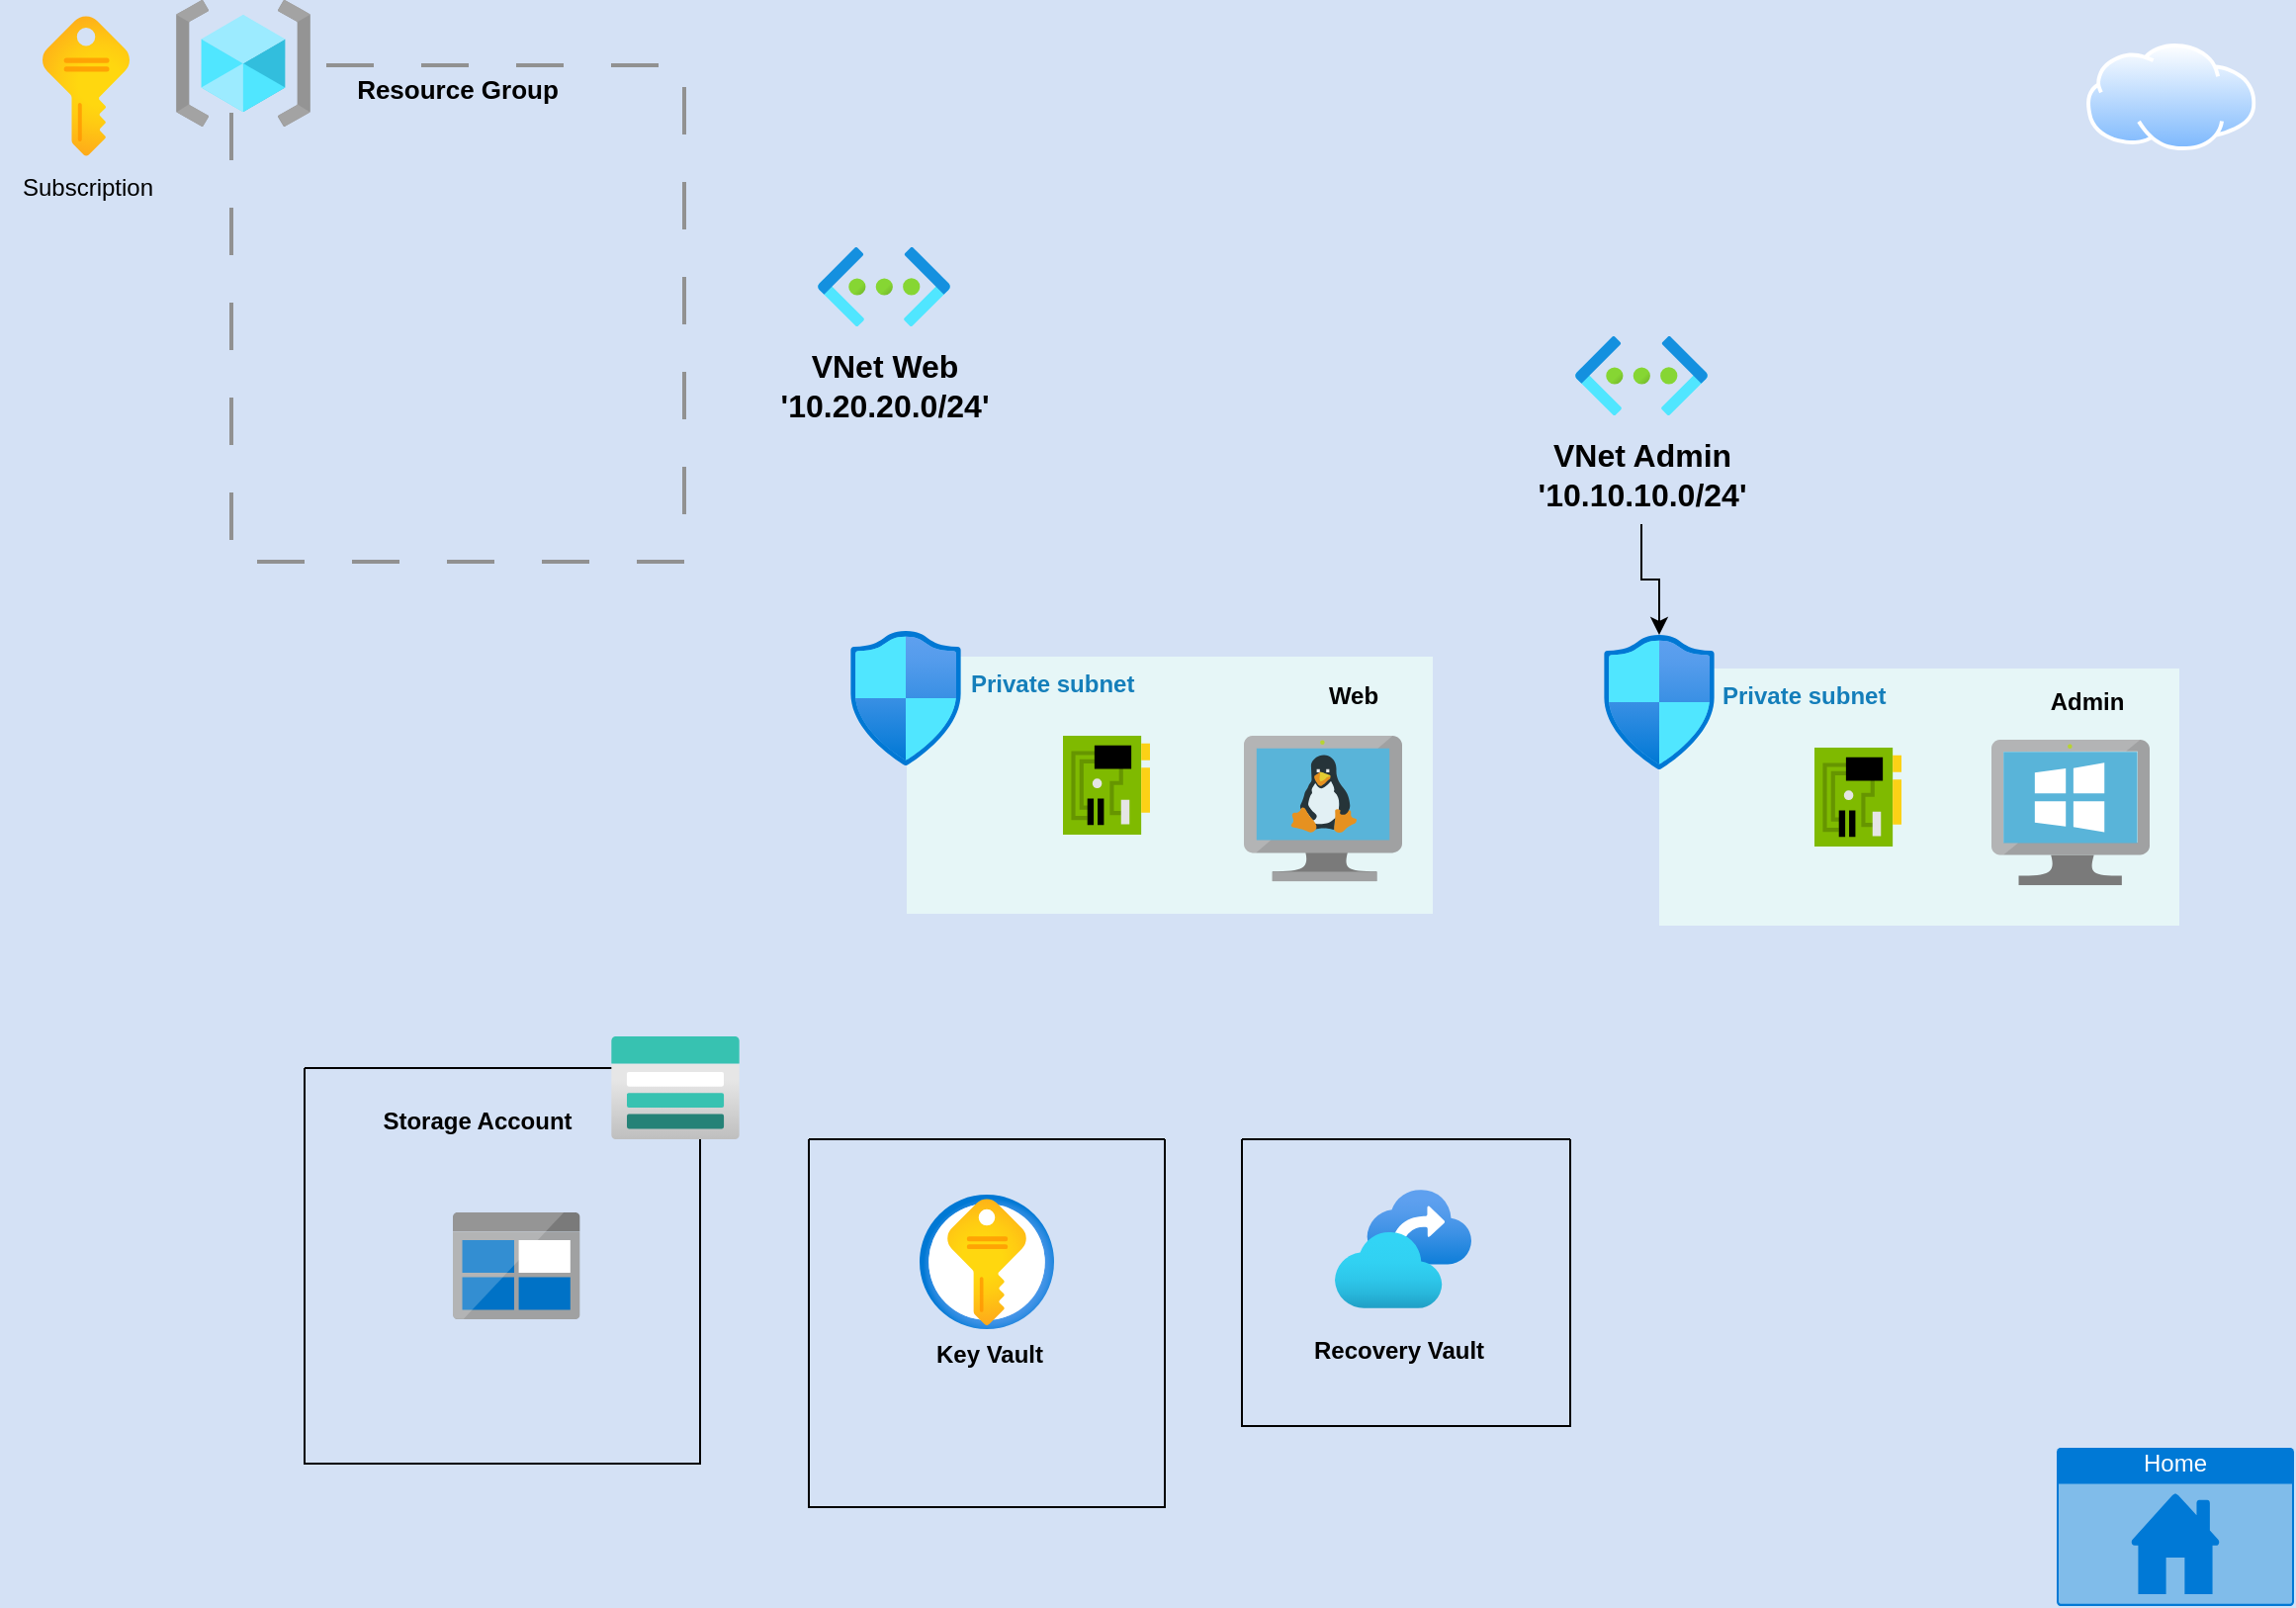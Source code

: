 <mxfile version="23.0.2" type="github">
  <diagram name="Page-1" id="JEni4N4xN4MO65VJZSVJ">
    <mxGraphModel dx="1509" dy="823" grid="0" gridSize="10" guides="1" tooltips="1" connect="1" arrows="1" fold="1" page="1" pageScale="1" pageWidth="1169" pageHeight="827" background="#D4E1F5" math="0" shadow="0">
      <root>
        <mxCell id="0" />
        <mxCell id="1" parent="0" />
        <mxCell id="yg5hyfQdusnZHyedkA8o-5" value="Home" style="html=1;whiteSpace=wrap;strokeColor=none;fillColor=#0079D6;labelPosition=center;verticalLabelPosition=middle;verticalAlign=top;align=center;fontSize=12;outlineConnect=0;spacingTop=-6;fontColor=#FFFFFF;sketch=0;shape=mxgraph.sitemap.home;" parent="1" vertex="1">
          <mxGeometry x="1042" y="738" width="120" height="80" as="geometry" />
        </mxCell>
        <mxCell id="yg5hyfQdusnZHyedkA8o-7" value="" style="image;aspect=fixed;html=1;points=[];align=center;fontSize=12;image=img/lib/azure2/networking/Virtual_Networks.svg;" parent="1" vertex="1">
          <mxGeometry x="798.5" y="176" width="67" height="40" as="geometry" />
        </mxCell>
        <mxCell id="yg5hyfQdusnZHyedkA8o-8" value="" style="image;aspect=fixed;html=1;points=[];align=center;fontSize=12;image=img/lib/azure2/networking/Virtual_Networks.svg;" parent="1" vertex="1">
          <mxGeometry x="415.5" y="131" width="67" height="40" as="geometry" />
        </mxCell>
        <mxCell id="yg5hyfQdusnZHyedkA8o-145" value="" style="image;aspect=fixed;html=1;points=[];align=center;fontSize=12;image=img/lib/azure2/general/Subscriptions.svg;" parent="1" vertex="1">
          <mxGeometry x="23.5" y="14" width="44" height="71" as="geometry" />
        </mxCell>
        <mxCell id="yg5hyfQdusnZHyedkA8o-148" value="&lt;b&gt;&lt;font style=&quot;font-size: 13px;&quot;&gt;Resource Group&lt;/font&gt;&lt;/b&gt;" style="fontStyle=0;verticalAlign=top;align=center;spacingTop=-2;fillColor=none;rounded=0;whiteSpace=wrap;html=1;strokeColor=#919191;strokeWidth=2;dashed=1;container=1;collapsible=0;expand=0;recursiveResize=0;dashPattern=12 12;" parent="1" vertex="1">
          <mxGeometry x="119" y="39" width="229" height="251" as="geometry" />
        </mxCell>
        <mxCell id="yg5hyfQdusnZHyedkA8o-146" value="" style="image;aspect=fixed;html=1;points=[];align=center;fontSize=12;image=img/lib/azure2/general/Resource_Groups.svg;" parent="yg5hyfQdusnZHyedkA8o-148" vertex="1">
          <mxGeometry x="-28" y="-33" width="68" height="64" as="geometry" />
        </mxCell>
        <mxCell id="yg5hyfQdusnZHyedkA8o-152" value="" style="image;aspect=fixed;perimeter=ellipsePerimeter;html=1;align=center;shadow=0;dashed=0;spacingTop=3;image=img/lib/active_directory/internet_cloud.svg;" parent="1" vertex="1">
          <mxGeometry x="1057" y="28" width="85.71" height="54" as="geometry" />
        </mxCell>
        <mxCell id="ELRano72_kiBZfm_JEAF-4" value="" style="swimlane;startSize=0;" vertex="1" parent="1">
          <mxGeometry x="156" y="546" width="200" height="200" as="geometry">
            <mxRectangle x="117" y="589" width="50" height="44" as="alternateBounds" />
          </mxGeometry>
        </mxCell>
        <mxCell id="yg5hyfQdusnZHyedkA8o-141" value="" style="image;aspect=fixed;html=1;points=[];align=center;fontSize=12;image=img/lib/azure2/storage/Storage_Accounts.svg;" parent="ELRano72_kiBZfm_JEAF-4" vertex="1">
          <mxGeometry x="155" y="-16" width="65" height="52" as="geometry" />
        </mxCell>
        <mxCell id="yg5hyfQdusnZHyedkA8o-142" value="" style="image;sketch=0;aspect=fixed;html=1;points=[];align=center;fontSize=12;image=img/lib/mscae/BlobBlock.svg;" parent="ELRano72_kiBZfm_JEAF-4" vertex="1">
          <mxGeometry x="75" y="73" width="64.29" height="54" as="geometry" />
        </mxCell>
        <mxCell id="ELRano72_kiBZfm_JEAF-25" value="&lt;b&gt;Storage Account&lt;/b&gt;" style="text;html=1;align=center;verticalAlign=middle;resizable=0;points=[];autosize=1;strokeColor=none;fillColor=none;" vertex="1" parent="ELRano72_kiBZfm_JEAF-4">
          <mxGeometry x="30" y="14" width="113" height="26" as="geometry" />
        </mxCell>
        <mxCell id="ELRano72_kiBZfm_JEAF-6" value="" style="swimlane;startSize=0;" vertex="1" parent="1">
          <mxGeometry x="411" y="582" width="180" height="186" as="geometry">
            <mxRectangle x="411" y="582" width="50" height="44" as="alternateBounds" />
          </mxGeometry>
        </mxCell>
        <mxCell id="yg5hyfQdusnZHyedkA8o-143" value="" style="image;aspect=fixed;html=1;points=[];align=center;fontSize=12;image=img/lib/azure2/security/Key_Vaults.svg;" parent="ELRano72_kiBZfm_JEAF-6" vertex="1">
          <mxGeometry x="56" y="28" width="68" height="68" as="geometry" />
        </mxCell>
        <mxCell id="ELRano72_kiBZfm_JEAF-5" value="&lt;div&gt;&lt;b&gt;Key Vault&lt;/b&gt;&lt;/div&gt;" style="text;html=1;align=center;verticalAlign=middle;resizable=0;points=[];autosize=1;strokeColor=none;fillColor=none;" vertex="1" parent="ELRano72_kiBZfm_JEAF-6">
          <mxGeometry x="55.5" y="96" width="70" height="26" as="geometry" />
        </mxCell>
        <mxCell id="ELRano72_kiBZfm_JEAF-10" value="" style="swimlane;startSize=0;" vertex="1" parent="1">
          <mxGeometry x="630" y="582" width="166" height="145" as="geometry">
            <mxRectangle x="890" y="423" width="50" height="44" as="alternateBounds" />
          </mxGeometry>
        </mxCell>
        <mxCell id="ELRano72_kiBZfm_JEAF-9" value="&lt;div&gt;&lt;b&gt;Recovery Vault&lt;/b&gt;&lt;/div&gt;" style="text;html=1;align=center;verticalAlign=middle;resizable=0;points=[];autosize=1;strokeColor=none;fillColor=none;" vertex="1" parent="ELRano72_kiBZfm_JEAF-10">
          <mxGeometry x="28" y="93.5" width="102" height="26" as="geometry" />
        </mxCell>
        <mxCell id="yg5hyfQdusnZHyedkA8o-144" value="" style="image;aspect=fixed;html=1;points=[];align=center;fontSize=12;image=img/lib/azure2/management_governance/Recovery_Services_Vaults.svg;" parent="ELRano72_kiBZfm_JEAF-10" vertex="1">
          <mxGeometry x="47" y="25.5" width="69" height="60" as="geometry" />
        </mxCell>
        <mxCell id="ELRano72_kiBZfm_JEAF-11" value="Subscription" style="text;html=1;align=center;verticalAlign=middle;resizable=0;points=[];autosize=1;strokeColor=none;fillColor=none;" vertex="1" parent="1">
          <mxGeometry x="2" y="88" width="87" height="26" as="geometry" />
        </mxCell>
        <mxCell id="ELRano72_kiBZfm_JEAF-14" value="&lt;div style=&quot;font-size: 16px;&quot;&gt;&lt;b&gt;&lt;font style=&quot;font-size: 16px;&quot;&gt;VNet Web&lt;/font&gt;&lt;/b&gt;&lt;/div&gt;&lt;div style=&quot;font-size: 16px;&quot;&gt;&lt;b&gt;&lt;font style=&quot;font-size: 16px;&quot;&gt;&#39;10.20.20.0/24&#39;&lt;font style=&quot;font-size: 16px;&quot;&gt;&lt;br&gt;&lt;/font&gt;&lt;/font&gt;&lt;/b&gt;&lt;/div&gt;" style="text;html=1;align=center;verticalAlign=middle;resizable=0;points=[];autosize=1;strokeColor=none;fillColor=none;" vertex="1" parent="1">
          <mxGeometry x="387" y="176" width="124" height="50" as="geometry" />
        </mxCell>
        <mxCell id="ELRano72_kiBZfm_JEAF-15" value="&lt;b&gt;Private subnet&lt;/b&gt;" style="points=[[0,0],[0.25,0],[0.5,0],[0.75,0],[1,0],[1,0.25],[1,0.5],[1,0.75],[1,1],[0.75,1],[0.5,1],[0.25,1],[0,1],[0,0.75],[0,0.5],[0,0.25]];outlineConnect=0;gradientColor=none;html=1;whiteSpace=wrap;fontSize=12;fontStyle=0;container=1;pointerEvents=0;collapsible=0;recursiveResize=0;shape=mxgraph.aws4.group;grIcon=mxgraph.aws4.group_security_group;grStroke=0;strokeColor=#00A4A6;fillColor=#E6F6F7;verticalAlign=top;align=left;spacingLeft=30;fontColor=#147EBA;dashed=0;" vertex="1" parent="1">
          <mxGeometry x="841" y="344" width="263" height="130" as="geometry" />
        </mxCell>
        <mxCell id="yg5hyfQdusnZHyedkA8o-137" value="" style="image;sketch=0;aspect=fixed;html=1;points=[];align=center;fontSize=12;image=img/lib/mscae/NetworkInterfaceCard.svg;" parent="ELRano72_kiBZfm_JEAF-15" vertex="1">
          <mxGeometry x="78.5" y="40" width="44" height="50" as="geometry" />
        </mxCell>
        <mxCell id="yg5hyfQdusnZHyedkA8o-2" value="" style="image;sketch=0;aspect=fixed;html=1;points=[];align=center;fontSize=12;image=img/lib/mscae/VirtualMachineWindows.svg;" parent="ELRano72_kiBZfm_JEAF-15" vertex="1">
          <mxGeometry x="168" y="36.0" width="80" height="73.6" as="geometry" />
        </mxCell>
        <mxCell id="yg5hyfQdusnZHyedkA8o-139" value="" style="image;aspect=fixed;html=1;points=[];align=center;fontSize=12;image=img/lib/azure2/networking/Network_Security_Groups.svg;" parent="ELRano72_kiBZfm_JEAF-15" vertex="1">
          <mxGeometry x="-28" y="-17" width="56.0" height="68" as="geometry" />
        </mxCell>
        <mxCell id="ELRano72_kiBZfm_JEAF-22" value="&lt;b&gt;Admin&lt;/b&gt;" style="text;html=1;align=center;verticalAlign=middle;resizable=0;points=[];autosize=1;strokeColor=none;fillColor=none;" vertex="1" parent="ELRano72_kiBZfm_JEAF-15">
          <mxGeometry x="189" y="4" width="54" height="26" as="geometry" />
        </mxCell>
        <mxCell id="ELRano72_kiBZfm_JEAF-17" value="&lt;b&gt;Private subnet&lt;/b&gt;" style="points=[[0,0],[0.25,0],[0.5,0],[0.75,0],[1,0],[1,0.25],[1,0.5],[1,0.75],[1,1],[0.75,1],[0.5,1],[0.25,1],[0,1],[0,0.75],[0,0.5],[0,0.25]];outlineConnect=0;gradientColor=none;html=1;whiteSpace=wrap;fontSize=12;fontStyle=0;container=1;pointerEvents=0;collapsible=0;recursiveResize=0;shape=mxgraph.aws4.group;grIcon=mxgraph.aws4.group_security_group;grStroke=0;strokeColor=#00A4A6;fillColor=#E6F6F7;verticalAlign=top;align=left;spacingLeft=30;fontColor=#147EBA;dashed=0;" vertex="1" parent="1">
          <mxGeometry x="460.5" y="338" width="266" height="130" as="geometry" />
        </mxCell>
        <mxCell id="yg5hyfQdusnZHyedkA8o-138" value="" style="image;sketch=0;aspect=fixed;html=1;points=[];align=center;fontSize=12;image=img/lib/mscae/NetworkInterfaceCard.svg;" parent="ELRano72_kiBZfm_JEAF-17" vertex="1">
          <mxGeometry x="79" y="40" width="44" height="50" as="geometry" />
        </mxCell>
        <mxCell id="yg5hyfQdusnZHyedkA8o-1" value="" style="image;sketch=0;aspect=fixed;html=1;points=[];align=center;fontSize=12;image=img/lib/mscae/VM_Linux.svg;" parent="ELRano72_kiBZfm_JEAF-17" vertex="1">
          <mxGeometry x="170.5" y="40.0" width="80" height="73.6" as="geometry" />
        </mxCell>
        <mxCell id="ELRano72_kiBZfm_JEAF-23" value="&lt;b&gt;Web&lt;/b&gt;" style="text;html=1;align=center;verticalAlign=middle;resizable=0;points=[];autosize=1;strokeColor=none;fillColor=none;" vertex="1" parent="ELRano72_kiBZfm_JEAF-17">
          <mxGeometry x="203.5" y="7" width="44" height="26" as="geometry" />
        </mxCell>
        <mxCell id="ELRano72_kiBZfm_JEAF-24" value="" style="edgeStyle=orthogonalEdgeStyle;rounded=0;orthogonalLoop=1;jettySize=auto;html=1;" edge="1" parent="1" source="ELRano72_kiBZfm_JEAF-19" target="yg5hyfQdusnZHyedkA8o-139">
          <mxGeometry relative="1" as="geometry" />
        </mxCell>
        <mxCell id="ELRano72_kiBZfm_JEAF-19" value="&lt;div style=&quot;font-size: 16px;&quot;&gt;&lt;b&gt;&lt;font style=&quot;font-size: 16px;&quot;&gt;VNet Admin&lt;/font&gt;&lt;/b&gt;&lt;/div&gt;&lt;div style=&quot;font-size: 16px;&quot;&gt;&lt;b&gt;&lt;font style=&quot;font-size: 16px;&quot;&gt;&#39;10.10.10.0/24&lt;/font&gt;&#39;&lt;/b&gt;&lt;/div&gt;" style="text;html=1;align=center;verticalAlign=middle;resizable=0;points=[];autosize=1;strokeColor=none;fillColor=none;" vertex="1" parent="1">
          <mxGeometry x="770" y="221" width="124" height="50" as="geometry" />
        </mxCell>
        <mxCell id="yg5hyfQdusnZHyedkA8o-140" value="" style="image;aspect=fixed;html=1;points=[];align=center;fontSize=12;image=img/lib/azure2/networking/Network_Security_Groups.svg;" parent="1" vertex="1">
          <mxGeometry x="432" y="325" width="56.0" height="68" as="geometry" />
        </mxCell>
      </root>
    </mxGraphModel>
  </diagram>
</mxfile>
